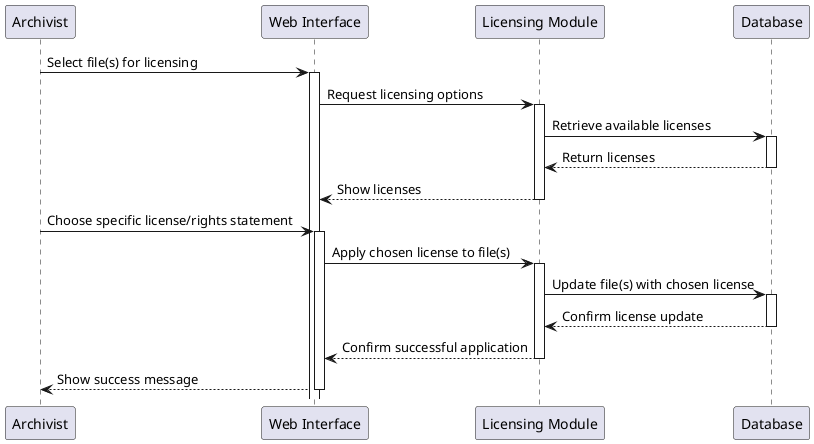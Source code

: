 @startuml
participant Archivist as A
participant "Web Interface" as W
participant "Licensing Module" as L
participant "Database" as D

A -> W : Select file(s) for licensing
activate W

W -> L : Request licensing options
activate L

L -> D : Retrieve available licenses
activate D
D --> L : Return licenses
deactivate D

L --> W : Show licenses
deactivate L

A -> W : Choose specific license/rights statement
activate W

W -> L : Apply chosen license to file(s)
activate L

L -> D : Update file(s) with chosen license
activate D
D --> L : Confirm license update
deactivate D

L --> W : Confirm successful application
deactivate L
W --> A : Show success message
deactivate W

@enduml